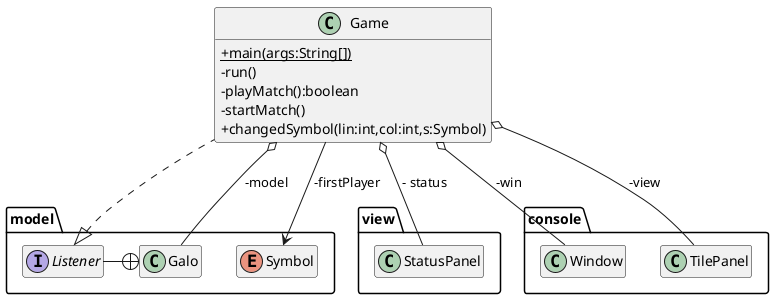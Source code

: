 @startuml

skinparam classAttributeIconSize 0
hide empty members

package model {
  interface Listener
  class Galo
  enum Symbol
}

class Game{
 +{static}main(args:String[])
 -run()
 -playMatch():boolean
 -startMatch()
 +changedSymbol(lin:int,col:int,s:Symbol)
}

Game o-- view.StatusPanel: - status

Game o-- console.Window : -win
Game o-- Galo : -model
Game o-- console.TilePanel : -view
Game --> Symbol : -firstPlayer
Listener <|.- Game
Galo +- Listener

@enduml
